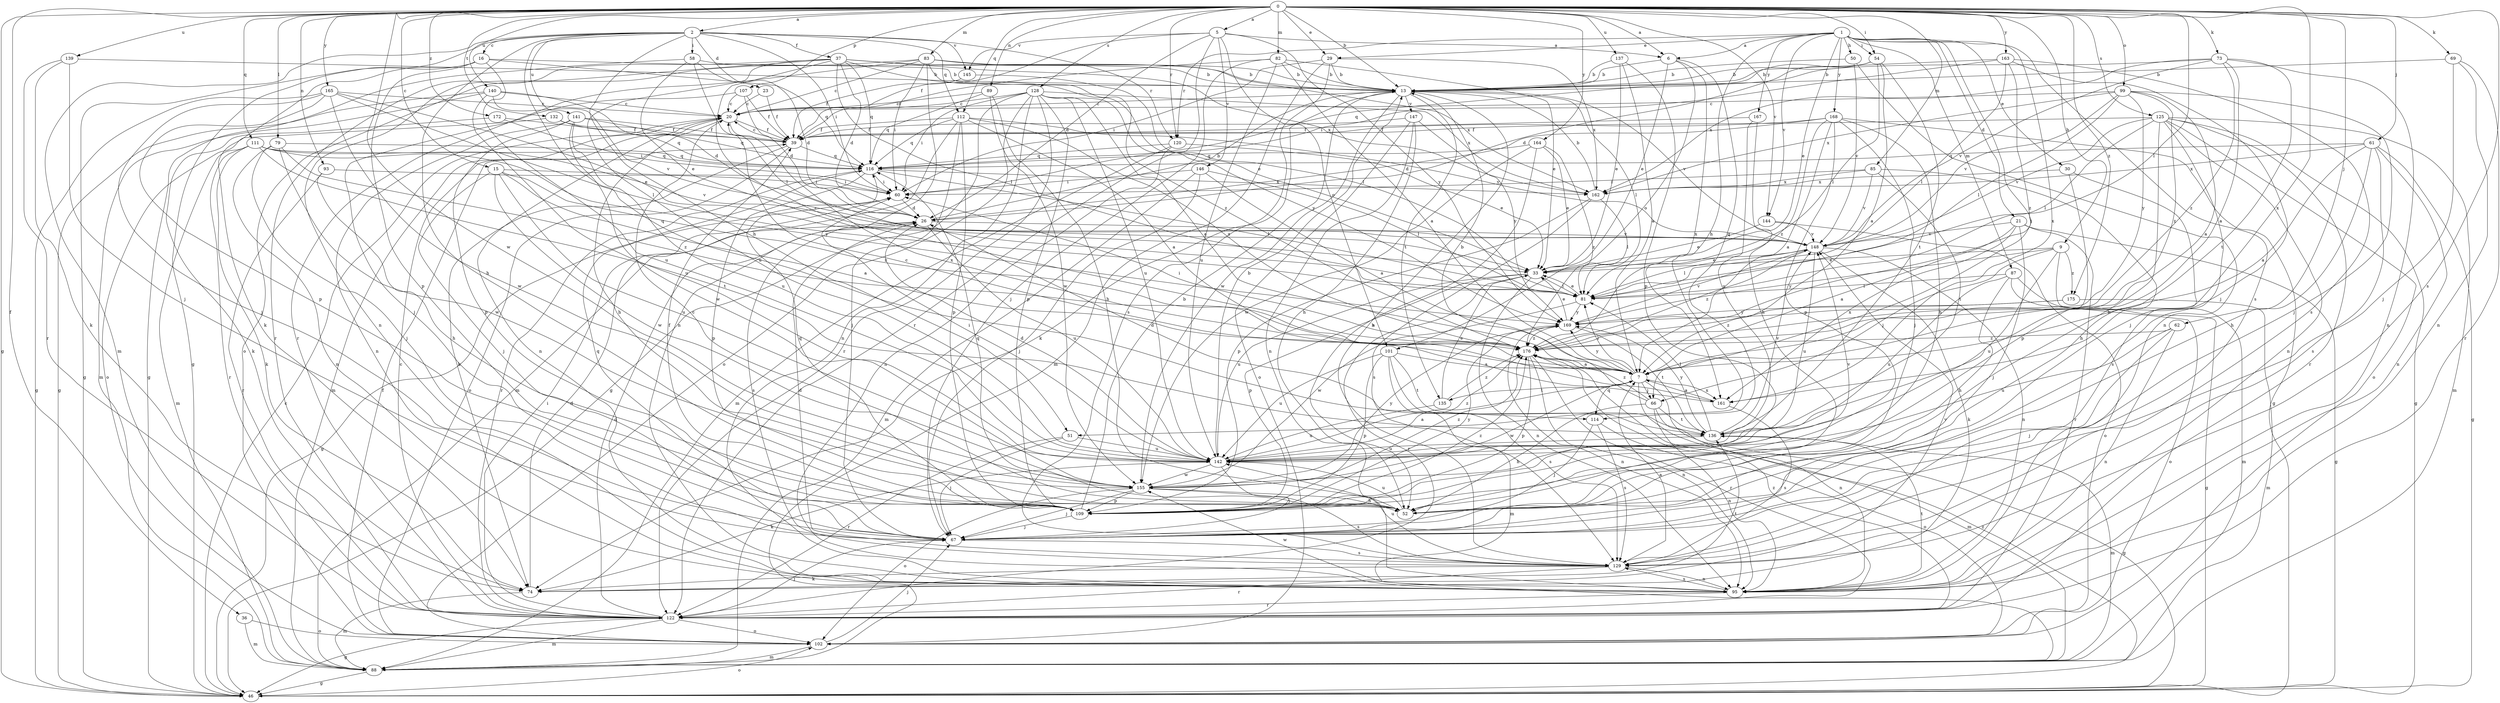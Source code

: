 strict digraph  {
0;
1;
2;
5;
6;
7;
9;
13;
15;
16;
20;
21;
23;
26;
29;
30;
33;
36;
37;
39;
46;
50;
51;
52;
54;
58;
60;
61;
62;
66;
67;
69;
73;
74;
79;
81;
82;
83;
85;
87;
88;
89;
93;
95;
99;
101;
102;
107;
109;
111;
112;
114;
116;
120;
122;
125;
128;
129;
132;
135;
136;
137;
139;
140;
141;
142;
144;
145;
146;
147;
148;
155;
161;
162;
163;
164;
165;
167;
168;
169;
172;
175;
176;
0 -> 2  [label=a];
0 -> 5  [label=a];
0 -> 6  [label=a];
0 -> 9  [label=b];
0 -> 13  [label=b];
0 -> 15  [label=c];
0 -> 29  [label=e];
0 -> 36  [label=f];
0 -> 46  [label=g];
0 -> 54  [label=i];
0 -> 61  [label=j];
0 -> 62  [label=j];
0 -> 69  [label=k];
0 -> 73  [label=k];
0 -> 79  [label=l];
0 -> 81  [label=l];
0 -> 82  [label=m];
0 -> 83  [label=m];
0 -> 85  [label=m];
0 -> 89  [label=n];
0 -> 93  [label=n];
0 -> 99  [label=o];
0 -> 107  [label=p];
0 -> 111  [label=q];
0 -> 112  [label=q];
0 -> 120  [label=r];
0 -> 125  [label=s];
0 -> 128  [label=s];
0 -> 129  [label=s];
0 -> 132  [label=t];
0 -> 137  [label=u];
0 -> 139  [label=u];
0 -> 140  [label=u];
0 -> 144  [label=v];
0 -> 155  [label=w];
0 -> 161  [label=x];
0 -> 163  [label=y];
0 -> 164  [label=y];
0 -> 165  [label=y];
0 -> 172  [label=z];
0 -> 175  [label=z];
1 -> 6  [label=a];
1 -> 21  [label=d];
1 -> 29  [label=e];
1 -> 30  [label=e];
1 -> 33  [label=e];
1 -> 50  [label=h];
1 -> 51  [label=h];
1 -> 54  [label=i];
1 -> 66  [label=j];
1 -> 87  [label=m];
1 -> 120  [label=r];
1 -> 129  [label=s];
1 -> 144  [label=v];
1 -> 161  [label=x];
1 -> 167  [label=y];
1 -> 168  [label=y];
2 -> 16  [label=c];
2 -> 23  [label=d];
2 -> 37  [label=f];
2 -> 46  [label=g];
2 -> 51  [label=h];
2 -> 52  [label=h];
2 -> 58  [label=i];
2 -> 60  [label=i];
2 -> 88  [label=m];
2 -> 112  [label=q];
2 -> 114  [label=q];
2 -> 120  [label=r];
2 -> 141  [label=u];
2 -> 145  [label=v];
5 -> 6  [label=a];
5 -> 26  [label=d];
5 -> 39  [label=f];
5 -> 101  [label=o];
5 -> 122  [label=r];
5 -> 145  [label=v];
5 -> 146  [label=v];
5 -> 169  [label=y];
6 -> 13  [label=b];
6 -> 33  [label=e];
6 -> 101  [label=o];
6 -> 114  [label=q];
6 -> 161  [label=x];
7 -> 66  [label=j];
7 -> 81  [label=l];
7 -> 88  [label=m];
7 -> 95  [label=n];
7 -> 114  [label=q];
7 -> 135  [label=t];
7 -> 155  [label=w];
7 -> 161  [label=x];
7 -> 169  [label=y];
9 -> 33  [label=e];
9 -> 66  [label=j];
9 -> 88  [label=m];
9 -> 142  [label=u];
9 -> 169  [label=y];
9 -> 175  [label=z];
13 -> 20  [label=c];
13 -> 74  [label=k];
13 -> 81  [label=l];
13 -> 129  [label=s];
13 -> 135  [label=t];
13 -> 147  [label=v];
13 -> 148  [label=v];
13 -> 155  [label=w];
15 -> 7  [label=a];
15 -> 60  [label=i];
15 -> 67  [label=j];
15 -> 142  [label=u];
15 -> 155  [label=w];
15 -> 176  [label=z];
16 -> 13  [label=b];
16 -> 46  [label=g];
16 -> 74  [label=k];
16 -> 109  [label=p];
16 -> 116  [label=q];
16 -> 142  [label=u];
20 -> 39  [label=f];
20 -> 52  [label=h];
20 -> 88  [label=m];
20 -> 95  [label=n];
20 -> 161  [label=x];
21 -> 7  [label=a];
21 -> 46  [label=g];
21 -> 67  [label=j];
21 -> 122  [label=r];
21 -> 148  [label=v];
21 -> 161  [label=x];
23 -> 20  [label=c];
23 -> 39  [label=f];
26 -> 13  [label=b];
26 -> 129  [label=s];
26 -> 142  [label=u];
26 -> 148  [label=v];
29 -> 13  [label=b];
29 -> 60  [label=i];
29 -> 88  [label=m];
29 -> 129  [label=s];
29 -> 162  [label=x];
30 -> 109  [label=p];
30 -> 129  [label=s];
30 -> 162  [label=x];
33 -> 81  [label=l];
33 -> 95  [label=n];
33 -> 109  [label=p];
33 -> 122  [label=r];
33 -> 142  [label=u];
36 -> 88  [label=m];
36 -> 102  [label=o];
37 -> 13  [label=b];
37 -> 26  [label=d];
37 -> 33  [label=e];
37 -> 81  [label=l];
37 -> 95  [label=n];
37 -> 116  [label=q];
37 -> 122  [label=r];
37 -> 142  [label=u];
37 -> 162  [label=x];
37 -> 176  [label=z];
39 -> 20  [label=c];
39 -> 74  [label=k];
39 -> 102  [label=o];
39 -> 116  [label=q];
46 -> 20  [label=c];
46 -> 102  [label=o];
46 -> 176  [label=z];
50 -> 13  [label=b];
50 -> 95  [label=n];
50 -> 148  [label=v];
51 -> 67  [label=j];
51 -> 122  [label=r];
51 -> 142  [label=u];
52 -> 20  [label=c];
52 -> 116  [label=q];
52 -> 142  [label=u];
54 -> 7  [label=a];
54 -> 13  [label=b];
54 -> 26  [label=d];
54 -> 81  [label=l];
54 -> 116  [label=q];
54 -> 136  [label=t];
58 -> 13  [label=b];
58 -> 26  [label=d];
58 -> 33  [label=e];
58 -> 46  [label=g];
58 -> 81  [label=l];
60 -> 26  [label=d];
60 -> 46  [label=g];
61 -> 7  [label=a];
61 -> 46  [label=g];
61 -> 52  [label=h];
61 -> 95  [label=n];
61 -> 116  [label=q];
61 -> 129  [label=s];
61 -> 162  [label=x];
62 -> 67  [label=j];
62 -> 95  [label=n];
62 -> 142  [label=u];
62 -> 176  [label=z];
66 -> 13  [label=b];
66 -> 46  [label=g];
66 -> 52  [label=h];
66 -> 95  [label=n];
66 -> 136  [label=t];
66 -> 176  [label=z];
67 -> 116  [label=q];
67 -> 129  [label=s];
69 -> 13  [label=b];
69 -> 67  [label=j];
69 -> 95  [label=n];
69 -> 122  [label=r];
73 -> 7  [label=a];
73 -> 13  [label=b];
73 -> 95  [label=n];
73 -> 136  [label=t];
73 -> 148  [label=v];
73 -> 162  [label=x];
73 -> 176  [label=z];
74 -> 26  [label=d];
74 -> 88  [label=m];
74 -> 136  [label=t];
74 -> 148  [label=v];
79 -> 67  [label=j];
79 -> 95  [label=n];
79 -> 116  [label=q];
79 -> 155  [label=w];
79 -> 176  [label=z];
81 -> 33  [label=e];
81 -> 155  [label=w];
81 -> 169  [label=y];
82 -> 7  [label=a];
82 -> 13  [label=b];
82 -> 33  [label=e];
82 -> 39  [label=f];
82 -> 67  [label=j];
82 -> 142  [label=u];
83 -> 13  [label=b];
83 -> 20  [label=c];
83 -> 60  [label=i];
83 -> 95  [label=n];
83 -> 102  [label=o];
83 -> 122  [label=r];
83 -> 162  [label=x];
83 -> 176  [label=z];
85 -> 52  [label=h];
85 -> 60  [label=i];
85 -> 136  [label=t];
85 -> 148  [label=v];
85 -> 162  [label=x];
87 -> 46  [label=g];
87 -> 52  [label=h];
87 -> 81  [label=l];
87 -> 102  [label=o];
87 -> 142  [label=u];
88 -> 46  [label=g];
89 -> 20  [label=c];
89 -> 52  [label=h];
89 -> 116  [label=q];
89 -> 155  [label=w];
93 -> 52  [label=h];
93 -> 60  [label=i];
93 -> 122  [label=r];
95 -> 122  [label=r];
95 -> 129  [label=s];
95 -> 136  [label=t];
95 -> 155  [label=w];
99 -> 7  [label=a];
99 -> 20  [label=c];
99 -> 67  [label=j];
99 -> 81  [label=l];
99 -> 148  [label=v];
99 -> 162  [label=x];
99 -> 169  [label=y];
99 -> 176  [label=z];
101 -> 7  [label=a];
101 -> 88  [label=m];
101 -> 109  [label=p];
101 -> 129  [label=s];
101 -> 136  [label=t];
101 -> 142  [label=u];
102 -> 39  [label=f];
102 -> 67  [label=j];
102 -> 88  [label=m];
107 -> 20  [label=c];
107 -> 26  [label=d];
107 -> 39  [label=f];
107 -> 67  [label=j];
109 -> 13  [label=b];
109 -> 39  [label=f];
109 -> 67  [label=j];
109 -> 116  [label=q];
109 -> 169  [label=y];
109 -> 176  [label=z];
111 -> 74  [label=k];
111 -> 88  [label=m];
111 -> 116  [label=q];
111 -> 122  [label=r];
111 -> 136  [label=t];
111 -> 148  [label=v];
111 -> 169  [label=y];
112 -> 7  [label=a];
112 -> 39  [label=f];
112 -> 67  [label=j];
112 -> 88  [label=m];
112 -> 109  [label=p];
112 -> 116  [label=q];
112 -> 148  [label=v];
112 -> 176  [label=z];
114 -> 67  [label=j];
114 -> 102  [label=o];
114 -> 129  [label=s];
116 -> 60  [label=i];
116 -> 81  [label=l];
116 -> 109  [label=p];
116 -> 122  [label=r];
116 -> 162  [label=x];
120 -> 33  [label=e];
120 -> 88  [label=m];
120 -> 95  [label=n];
120 -> 116  [label=q];
122 -> 20  [label=c];
122 -> 26  [label=d];
122 -> 46  [label=g];
122 -> 60  [label=i];
122 -> 67  [label=j];
122 -> 88  [label=m];
122 -> 102  [label=o];
122 -> 176  [label=z];
125 -> 39  [label=f];
125 -> 46  [label=g];
125 -> 52  [label=h];
125 -> 67  [label=j];
125 -> 81  [label=l];
125 -> 88  [label=m];
125 -> 95  [label=n];
125 -> 102  [label=o];
125 -> 122  [label=r];
125 -> 148  [label=v];
128 -> 7  [label=a];
128 -> 20  [label=c];
128 -> 46  [label=g];
128 -> 60  [label=i];
128 -> 95  [label=n];
128 -> 102  [label=o];
128 -> 109  [label=p];
128 -> 122  [label=r];
128 -> 142  [label=u];
128 -> 162  [label=x];
128 -> 169  [label=y];
129 -> 7  [label=a];
129 -> 26  [label=d];
129 -> 74  [label=k];
129 -> 95  [label=n];
129 -> 122  [label=r];
129 -> 142  [label=u];
132 -> 39  [label=f];
132 -> 102  [label=o];
132 -> 116  [label=q];
135 -> 33  [label=e];
135 -> 142  [label=u];
135 -> 176  [label=z];
136 -> 26  [label=d];
136 -> 81  [label=l];
136 -> 88  [label=m];
136 -> 142  [label=u];
136 -> 148  [label=v];
136 -> 169  [label=y];
137 -> 7  [label=a];
137 -> 13  [label=b];
137 -> 33  [label=e];
137 -> 109  [label=p];
139 -> 13  [label=b];
139 -> 67  [label=j];
139 -> 74  [label=k];
139 -> 122  [label=r];
140 -> 20  [label=c];
140 -> 26  [label=d];
140 -> 46  [label=g];
140 -> 88  [label=m];
140 -> 142  [label=u];
140 -> 148  [label=v];
141 -> 39  [label=f];
141 -> 95  [label=n];
141 -> 109  [label=p];
141 -> 116  [label=q];
141 -> 142  [label=u];
141 -> 155  [label=w];
142 -> 7  [label=a];
142 -> 13  [label=b];
142 -> 26  [label=d];
142 -> 60  [label=i];
142 -> 67  [label=j];
142 -> 74  [label=k];
142 -> 155  [label=w];
142 -> 176  [label=z];
144 -> 33  [label=e];
144 -> 102  [label=o];
144 -> 148  [label=v];
145 -> 39  [label=f];
145 -> 81  [label=l];
146 -> 7  [label=a];
146 -> 60  [label=i];
146 -> 67  [label=j];
146 -> 81  [label=l];
146 -> 88  [label=m];
147 -> 39  [label=f];
147 -> 52  [label=h];
147 -> 95  [label=n];
147 -> 102  [label=o];
147 -> 169  [label=y];
148 -> 33  [label=e];
148 -> 74  [label=k];
148 -> 81  [label=l];
148 -> 95  [label=n];
148 -> 142  [label=u];
148 -> 176  [label=z];
155 -> 52  [label=h];
155 -> 67  [label=j];
155 -> 102  [label=o];
155 -> 109  [label=p];
155 -> 129  [label=s];
155 -> 148  [label=v];
155 -> 169  [label=y];
155 -> 176  [label=z];
161 -> 7  [label=a];
161 -> 20  [label=c];
161 -> 129  [label=s];
162 -> 13  [label=b];
162 -> 81  [label=l];
162 -> 109  [label=p];
162 -> 129  [label=s];
163 -> 13  [label=b];
163 -> 60  [label=i];
163 -> 67  [label=j];
163 -> 81  [label=l];
163 -> 129  [label=s];
163 -> 176  [label=z];
164 -> 33  [label=e];
164 -> 52  [label=h];
164 -> 116  [label=q];
164 -> 155  [label=w];
164 -> 176  [label=z];
165 -> 20  [label=c];
165 -> 33  [label=e];
165 -> 46  [label=g];
165 -> 67  [label=j];
165 -> 81  [label=l];
165 -> 109  [label=p];
165 -> 155  [label=w];
167 -> 39  [label=f];
167 -> 52  [label=h];
167 -> 142  [label=u];
168 -> 7  [label=a];
168 -> 26  [label=d];
168 -> 39  [label=f];
168 -> 46  [label=g];
168 -> 52  [label=h];
168 -> 67  [label=j];
168 -> 109  [label=p];
168 -> 176  [label=z];
169 -> 33  [label=e];
169 -> 95  [label=n];
169 -> 136  [label=t];
169 -> 148  [label=v];
169 -> 176  [label=z];
172 -> 39  [label=f];
172 -> 60  [label=i];
172 -> 74  [label=k];
175 -> 88  [label=m];
175 -> 169  [label=y];
175 -> 176  [label=z];
176 -> 7  [label=a];
176 -> 60  [label=i];
176 -> 95  [label=n];
176 -> 109  [label=p];
176 -> 122  [label=r];
}
